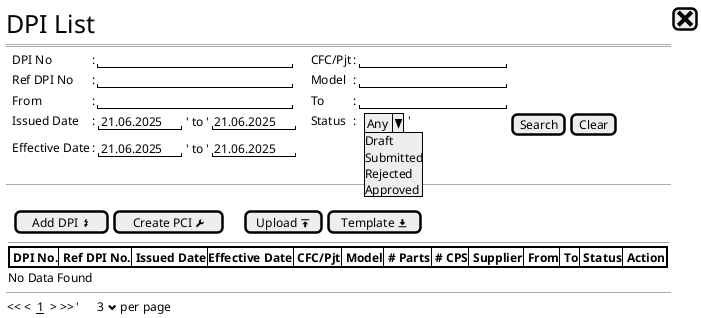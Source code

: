 @startsalt
{
  <size:25>DPI List |[<size:25><&x>]|*
  ==
  {
    .|DPI No            |: |"                        "|            |.|.|CFC/Pjt |: |"                  "|*|*
    .|Ref DPI No        |: |"                        "|            |.|.|Model   |: |"                  "|*|*
    .|From              |: |"                        "|            |.|.|To      |: |"                  "|*|*
    .|Issued Date       |: {|"21.06.2025"|' to '|"21.06.2025"|}    |.|.|Status  |: | {.| ^Any^Draft^Submitted^Rejected^Approved^}|     '|* |[Search] | [Clear] |* 
    .|Effective Date    |: {|"21.06.2025"|' to '|"21.06.2025"|}*
    .
  }
  --
  {   
    {
      .
      .|    [ Add DPI <&flash>]  |[Create PCI <&wrench>] |.|.|.|[Upload <&data-transfer-upload>]| [Template <&data-transfer-download>]|*
    }*
    {
      --   
      {+
          {#
          |<b> DPI No. |<b> Ref DPI No. |<b> Issued Date| <b>Effective Date|<b> CFC/Pjt    |<b> Model  |<b> # Parts |<b> # CPS | <b> Supplier       |<b> From             |<b> To              |<b> Status     |<b> Action |*
          }
      }
      No Data Found
    }
  }
  --
  {
  << <  __1__  > >>  |'      3 <&chevron-bottom> per page |*
  }  
}
@endsalt
